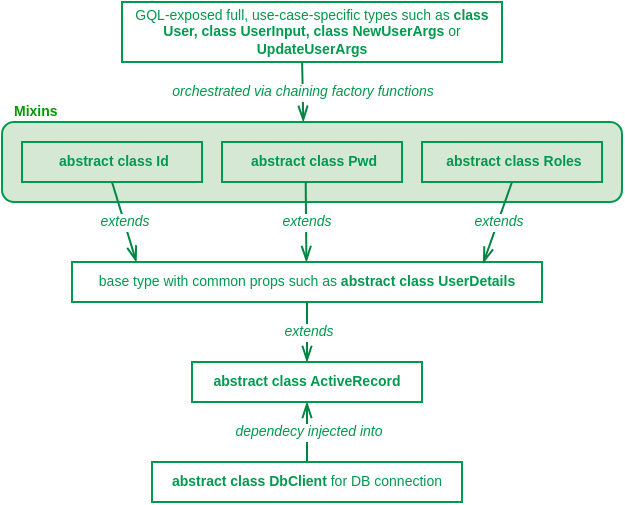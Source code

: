 <mxfile version="13.1.14" type="github">
  <diagram id="PHB84Y0Dex7qVma5kvEz" name="Page-1">
    <mxGraphModel dx="494" dy="701" grid="1" gridSize="10" guides="1" tooltips="1" connect="1" arrows="1" fold="1" page="1" pageScale="1" pageWidth="850" pageHeight="1100" math="0" shadow="0">
      <root>
        <mxCell id="0" />
        <mxCell id="1" parent="0" />
        <mxCell id="nq-FDRqUhe2wTuuy50CT-24" value="" style="rounded=1;whiteSpace=wrap;html=1;strokeColor=#00994D;fillColor=#d5e8d4;fontSize=8;align=right;" parent="1" vertex="1">
          <mxGeometry x="160" y="230" width="310" height="40" as="geometry" />
        </mxCell>
        <mxCell id="nq-FDRqUhe2wTuuy50CT-5" value="&lt;b style=&quot;font-size: 7px;&quot;&gt;abstract class DbClient&lt;/b&gt;&amp;nbsp;for DB connection" style="rounded=0;whiteSpace=wrap;html=1;strokeColor=#00994D;fillColor=none;fontColor=#00994D;fontSize=7;" parent="1" vertex="1">
          <mxGeometry x="235" y="400" width="155" height="20" as="geometry" />
        </mxCell>
        <mxCell id="nq-FDRqUhe2wTuuy50CT-6" value="&lt;b style=&quot;font-size: 7px;&quot;&gt;abstract class ActiveRecord&lt;/b&gt;" style="rounded=0;whiteSpace=wrap;html=1;strokeColor=#00994D;fillColor=none;fontColor=#00994D;fontSize=7;" parent="1" vertex="1">
          <mxGeometry x="255" y="350" width="115" height="20" as="geometry" />
        </mxCell>
        <mxCell id="nq-FDRqUhe2wTuuy50CT-7" value="dependecy injected into" style="endArrow=openThin;html=1;fontColor=#00994D;exitX=0.5;exitY=0;exitDx=0;exitDy=0;entryX=0.5;entryY=1;entryDx=0;entryDy=0;fontSize=7;strokeColor=#008543;fontStyle=2;endFill=0;" parent="1" source="nq-FDRqUhe2wTuuy50CT-5" target="nq-FDRqUhe2wTuuy50CT-6" edge="1">
          <mxGeometry width="50" height="50" relative="1" as="geometry">
            <mxPoint x="322.5" y="400" as="sourcePoint" />
            <mxPoint x="372.5" y="350" as="targetPoint" />
          </mxGeometry>
        </mxCell>
        <mxCell id="nq-FDRqUhe2wTuuy50CT-9" value="base type with common props such as &lt;b&gt;abstract&amp;nbsp;&lt;/b&gt;&lt;b style=&quot;font-size: 7px&quot;&gt;class UserDetails&lt;/b&gt;" style="rounded=0;whiteSpace=wrap;html=1;strokeColor=#00994D;fillColor=none;fontColor=#00994D;fontSize=7;" parent="1" vertex="1">
          <mxGeometry x="195" y="300" width="235" height="20" as="geometry" />
        </mxCell>
        <mxCell id="nq-FDRqUhe2wTuuy50CT-10" value="extends" style="endArrow=openThin;html=1;fontColor=#00994D;exitX=0.5;exitY=1;exitDx=0;exitDy=0;entryX=0.5;entryY=0;entryDx=0;entryDy=0;fontSize=7;strokeColor=#008543;fontStyle=2;endFill=0;" parent="1" source="nq-FDRqUhe2wTuuy50CT-9" target="nq-FDRqUhe2wTuuy50CT-6" edge="1">
          <mxGeometry width="50" height="50" relative="1" as="geometry">
            <mxPoint x="322.5" y="400" as="sourcePoint" />
            <mxPoint x="372.5" y="350" as="targetPoint" />
          </mxGeometry>
        </mxCell>
        <mxCell id="nq-FDRqUhe2wTuuy50CT-14" value="&amp;nbsp;abstract class Id" style="rounded=0;whiteSpace=wrap;html=1;strokeColor=#00994D;fillColor=none;fontColor=#00994D;fontSize=7;fontStyle=1" parent="1" vertex="1">
          <mxGeometry x="170" y="240" width="90" height="20" as="geometry" />
        </mxCell>
        <mxCell id="nq-FDRqUhe2wTuuy50CT-15" value="&amp;nbsp;abstract class Pwd" style="rounded=0;whiteSpace=wrap;html=1;strokeColor=#00994D;fillColor=none;fontColor=#00994D;fontSize=7;fontStyle=1" parent="1" vertex="1">
          <mxGeometry x="270" y="240" width="90" height="20" as="geometry" />
        </mxCell>
        <mxCell id="nq-FDRqUhe2wTuuy50CT-16" value="&amp;nbsp;abstract class Roles" style="rounded=0;whiteSpace=wrap;html=1;strokeColor=#00994D;fillColor=none;fontColor=#00994D;fontSize=7;fontStyle=1" parent="1" vertex="1">
          <mxGeometry x="370" y="240" width="90" height="20" as="geometry" />
        </mxCell>
        <mxCell id="nq-FDRqUhe2wTuuy50CT-17" value="extends" style="endArrow=openThin;html=1;fontSize=7;fontColor=#00994D;exitX=0.5;exitY=1;exitDx=0;exitDy=0;entryX=0.137;entryY=0;entryDx=0;entryDy=0;entryPerimeter=0;strokeColor=#008543;fontStyle=2;endFill=0;" parent="1" source="nq-FDRqUhe2wTuuy50CT-14" target="nq-FDRqUhe2wTuuy50CT-9" edge="1">
          <mxGeometry width="50" height="50" relative="1" as="geometry">
            <mxPoint x="340" y="400" as="sourcePoint" />
            <mxPoint x="390" y="350" as="targetPoint" />
          </mxGeometry>
        </mxCell>
        <mxCell id="nq-FDRqUhe2wTuuy50CT-18" value="extends" style="endArrow=openThin;html=1;fontSize=7;fontColor=#00994D;exitX=0.465;exitY=1.001;exitDx=0;exitDy=0;exitPerimeter=0;entryX=0.137;entryY=0;entryDx=0;entryDy=0;entryPerimeter=0;strokeColor=#008543;fontStyle=2;endFill=0;" parent="1" source="nq-FDRqUhe2wTuuy50CT-15" edge="1">
          <mxGeometry width="50" height="50" relative="1" as="geometry">
            <mxPoint x="312.26" y="269.88" as="sourcePoint" />
            <mxPoint x="312.21" y="300" as="targetPoint" />
          </mxGeometry>
        </mxCell>
        <mxCell id="nq-FDRqUhe2wTuuy50CT-19" value="extends" style="endArrow=openThin;html=1;fontSize=7;fontColor=#00994D;exitX=0.5;exitY=1;exitDx=0;exitDy=0;entryX=0.875;entryY=0.026;entryDx=0;entryDy=0;entryPerimeter=0;strokeColor=#008543;fontStyle=2;endFill=0;" parent="1" source="nq-FDRqUhe2wTuuy50CT-16" target="nq-FDRqUhe2wTuuy50CT-9" edge="1">
          <mxGeometry width="50" height="50" relative="1" as="geometry">
            <mxPoint x="414.76" y="269.88" as="sourcePoint" />
            <mxPoint x="414.71" y="300" as="targetPoint" />
          </mxGeometry>
        </mxCell>
        <mxCell id="nq-FDRqUhe2wTuuy50CT-20" value="GQL-exposed full, use-case-specific types such as &lt;b style=&quot;font-size: 7px&quot;&gt;class User, class UserInput, class NewUser&lt;/b&gt;&lt;b style=&quot;font-size: 7px&quot;&gt;Args&amp;nbsp;&lt;/b&gt;&lt;span style=&quot;font-size: 7px&quot;&gt;or&lt;/span&gt;&lt;b style=&quot;font-size: 7px&quot;&gt; UpdateUserArgs&lt;/b&gt;" style="rounded=0;whiteSpace=wrap;html=1;strokeColor=#00994D;fillColor=none;fontColor=#00994D;fontSize=7;" parent="1" vertex="1">
          <mxGeometry x="220" y="170" width="190" height="30" as="geometry" />
        </mxCell>
        <mxCell id="nq-FDRqUhe2wTuuy50CT-28" value="orchestrated via chaining factory functions" style="endArrow=openThin;html=1;fontSize=7;fontColor=#00994D;exitX=0.474;exitY=1.003;exitDx=0;exitDy=0;entryX=0.486;entryY=-0.003;entryDx=0;entryDy=0;entryPerimeter=0;strokeColor=#008543;fontStyle=2;exitPerimeter=0;endFill=0;" parent="1" source="nq-FDRqUhe2wTuuy50CT-20" target="nq-FDRqUhe2wTuuy50CT-24" edge="1">
          <mxGeometry width="50" height="50" relative="1" as="geometry">
            <mxPoint x="260" y="330" as="sourcePoint" />
            <mxPoint x="330" y="219" as="targetPoint" />
          </mxGeometry>
        </mxCell>
        <mxCell id="nq-FDRqUhe2wTuuy50CT-35" value="Mixins" style="text;html=1;strokeColor=none;fillColor=none;align=left;verticalAlign=middle;whiteSpace=wrap;rounded=0;fontSize=7;fontColor=#009900;fontStyle=1" parent="1" vertex="1">
          <mxGeometry x="164" y="215" width="40" height="20" as="geometry" />
        </mxCell>
      </root>
    </mxGraphModel>
  </diagram>
</mxfile>
